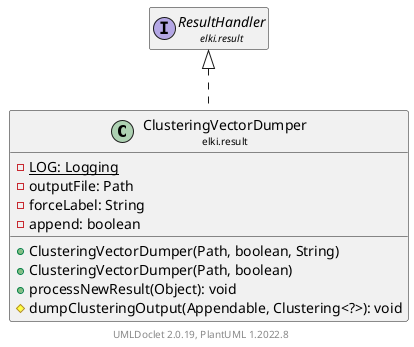 @startuml
    remove .*\.(Instance|Par|Parameterizer|Factory)$
    set namespaceSeparator none
    hide empty fields
    hide empty methods

    class "<size:14>ClusteringVectorDumper\n<size:10>elki.result" as elki.result.ClusteringVectorDumper [[ClusteringVectorDumper.html]] {
        {static} -LOG: Logging
        -outputFile: Path
        -forceLabel: String
        -append: boolean
        +ClusteringVectorDumper(Path, boolean, String)
        +ClusteringVectorDumper(Path, boolean)
        +processNewResult(Object): void
        #dumpClusteringOutput(Appendable, Clustering<?>): void
    }

    interface "<size:14>ResultHandler\n<size:10>elki.result" as elki.result.ResultHandler [[ResultHandler.html]]
    class "<size:14>ClusteringVectorDumper.Par\n<size:10>elki.result" as elki.result.ClusteringVectorDumper.Par [[ClusteringVectorDumper.Par.html]]

    elki.result.ResultHandler <|.. elki.result.ClusteringVectorDumper
    elki.result.ClusteringVectorDumper +-- elki.result.ClusteringVectorDumper.Par

    center footer UMLDoclet 2.0.19, PlantUML 1.2022.8
@enduml
